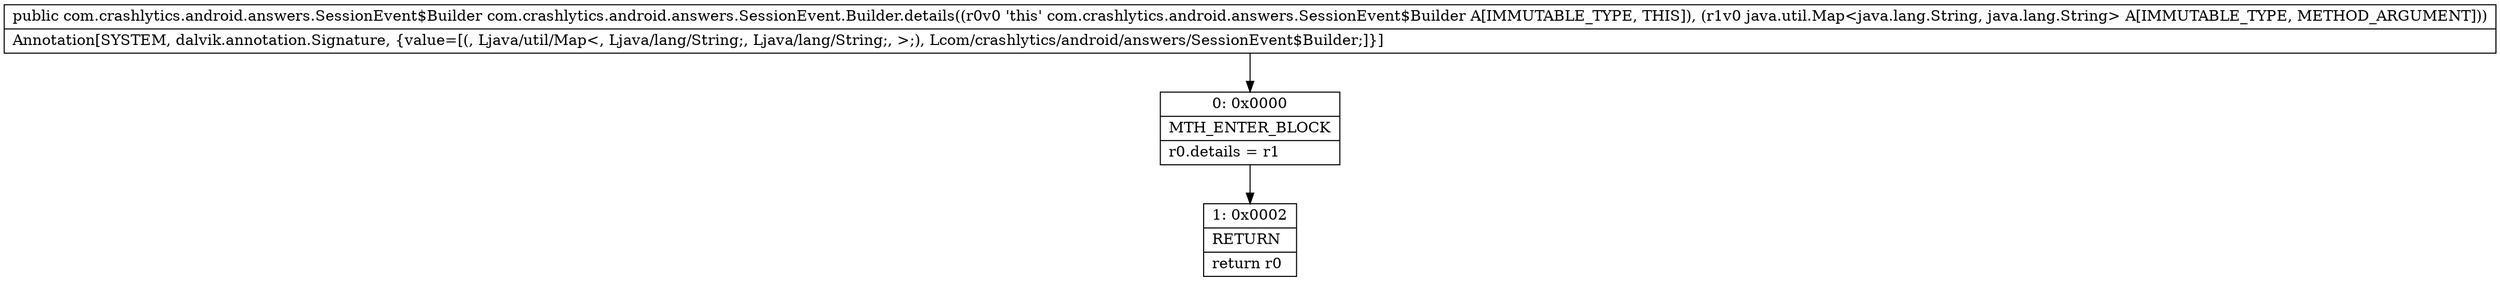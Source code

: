 digraph "CFG forcom.crashlytics.android.answers.SessionEvent.Builder.details(Ljava\/util\/Map;)Lcom\/crashlytics\/android\/answers\/SessionEvent$Builder;" {
Node_0 [shape=record,label="{0\:\ 0x0000|MTH_ENTER_BLOCK\l|r0.details = r1\l}"];
Node_1 [shape=record,label="{1\:\ 0x0002|RETURN\l|return r0\l}"];
MethodNode[shape=record,label="{public com.crashlytics.android.answers.SessionEvent$Builder com.crashlytics.android.answers.SessionEvent.Builder.details((r0v0 'this' com.crashlytics.android.answers.SessionEvent$Builder A[IMMUTABLE_TYPE, THIS]), (r1v0 java.util.Map\<java.lang.String, java.lang.String\> A[IMMUTABLE_TYPE, METHOD_ARGUMENT]))  | Annotation[SYSTEM, dalvik.annotation.Signature, \{value=[(, Ljava\/util\/Map\<, Ljava\/lang\/String;, Ljava\/lang\/String;, \>;), Lcom\/crashlytics\/android\/answers\/SessionEvent$Builder;]\}]\l}"];
MethodNode -> Node_0;
Node_0 -> Node_1;
}

